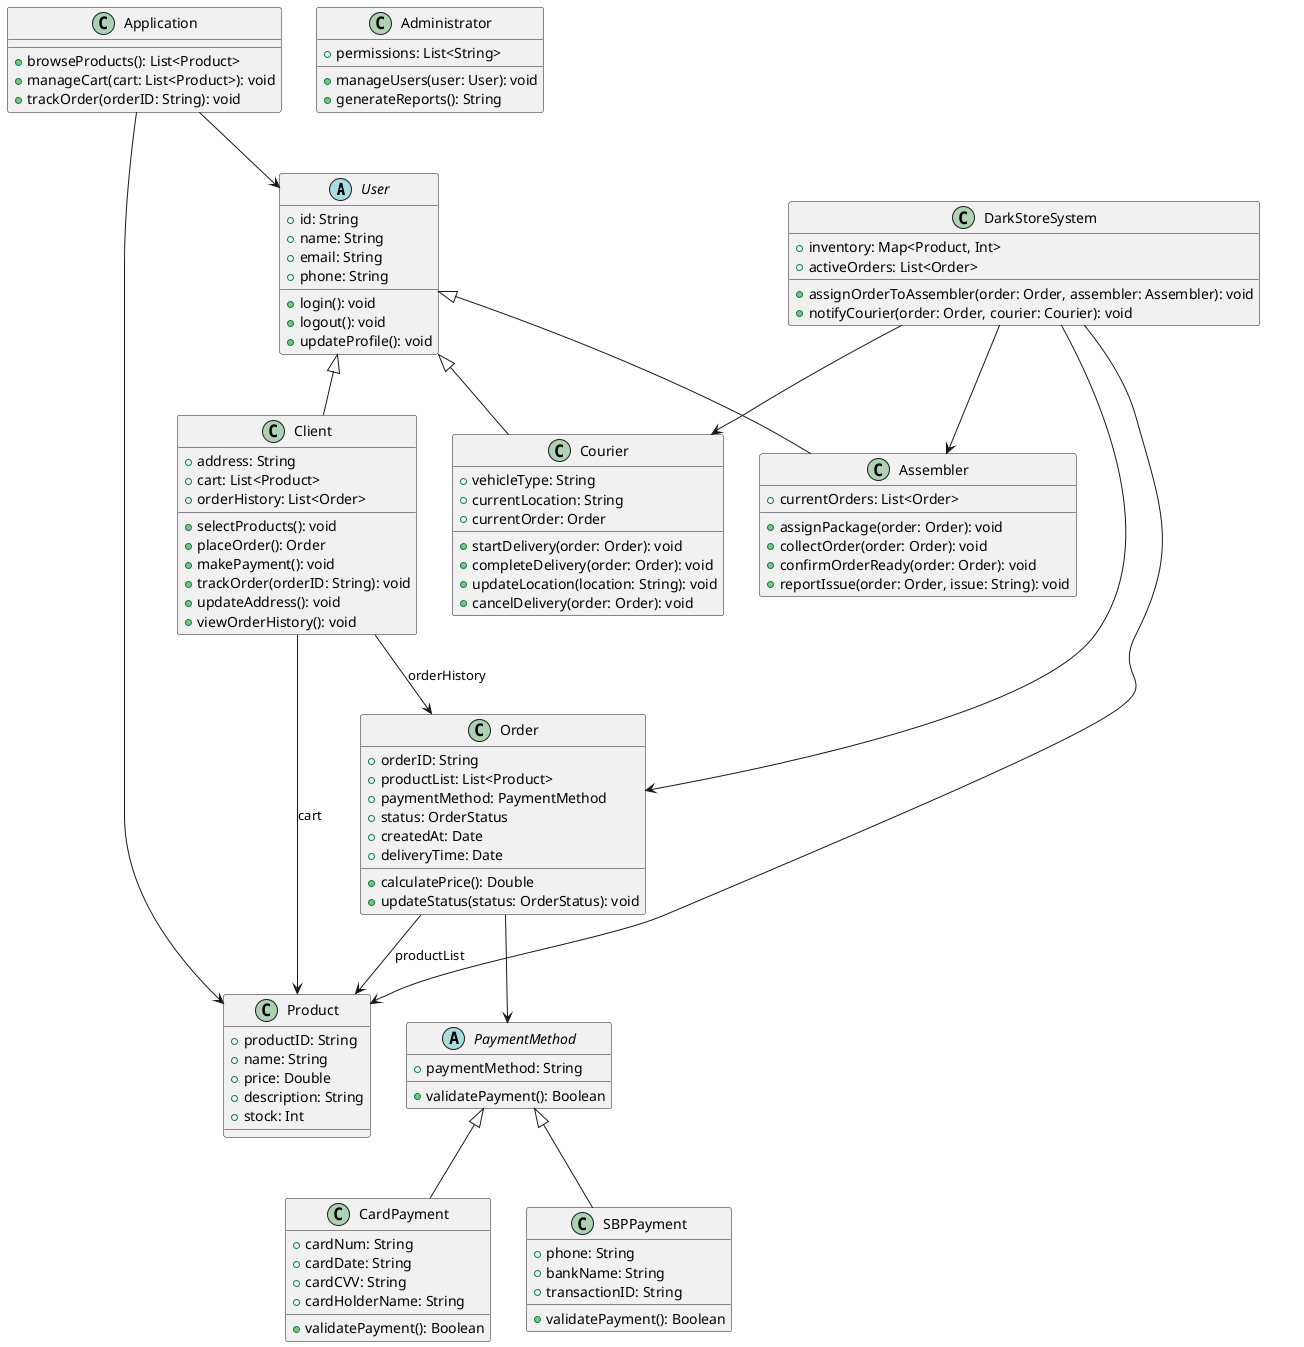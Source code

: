 @startuml UML
abstract class User {
    +id: String
    +name: String
    +email: String
    +phone: String
    +login(): void
    +logout(): void
    +updateProfile(): void
}

class Client {
    +address: String
    +cart: List<Product>
    +orderHistory: List<Order>
    +selectProducts(): void
    +placeOrder(): Order
    +makePayment(): void
    +trackOrder(orderID: String): void
    +updateAddress(): void
    +viewOrderHistory(): void
}

class Assembler {
    +currentOrders: List<Order>
    +assignPackage(order: Order): void
    +collectOrder(order: Order): void
    +confirmOrderReady(order: Order): void
    +reportIssue(order: Order, issue: String): void
}

class Courier {
    +vehicleType: String
    +currentLocation: String
    +currentOrder: Order
    +startDelivery(order: Order): void
    +completeDelivery(order: Order): void
    +updateLocation(location: String): void
    +cancelDelivery(order: Order): void
}

abstract class PaymentMethod {
    +paymentMethod: String
    +validatePayment(): Boolean
}

class CardPayment {
    +cardNum: String
    +cardDate: String
    +cardCVV: String
    +cardHolderName: String
    +validatePayment(): Boolean
}

class SBPPayment {
    +phone: String
    +bankName: String
    +transactionID: String
    +validatePayment(): Boolean
}

class Order {
    +orderID: String
    +productList: List<Product>
    +paymentMethod: PaymentMethod
    +status: OrderStatus
    +createdAt: Date
    +deliveryTime: Date
    +calculatePrice(): Double
    +updateStatus(status: OrderStatus): void
}

class Product {
    +productID: String
    +name: String
    +price: Double
    +description: String
    +stock: Int
}

class Application {
    +browseProducts(): List<Product>
    +manageCart(cart: List<Product>): void
    +trackOrder(orderID: String): void
}

class DarkStoreSystem {
    +inventory: Map<Product, Int>
    +activeOrders: List<Order>
    +assignOrderToAssembler(order: Order, assembler: Assembler): void
    +notifyCourier(order: Order, courier: Courier): void
}

class Administrator {
    +permissions: List<String>
    +manageUsers(user: User): void
    +generateReports(): String
}

User <|-- Client
User <|-- Assembler
User <|-- Courier
PaymentMethod <|-- CardPayment
PaymentMethod <|-- SBPPayment

Client --> Product : cart
Client --> Order : orderHistory
Order --> Product : productList
Order --> PaymentMethod
Application --> Product
Application --> User
DarkStoreSystem --> Product
DarkStoreSystem --> Assembler
DarkStoreSystem --> Courier
DarkStoreSystem --> Order
@enduml